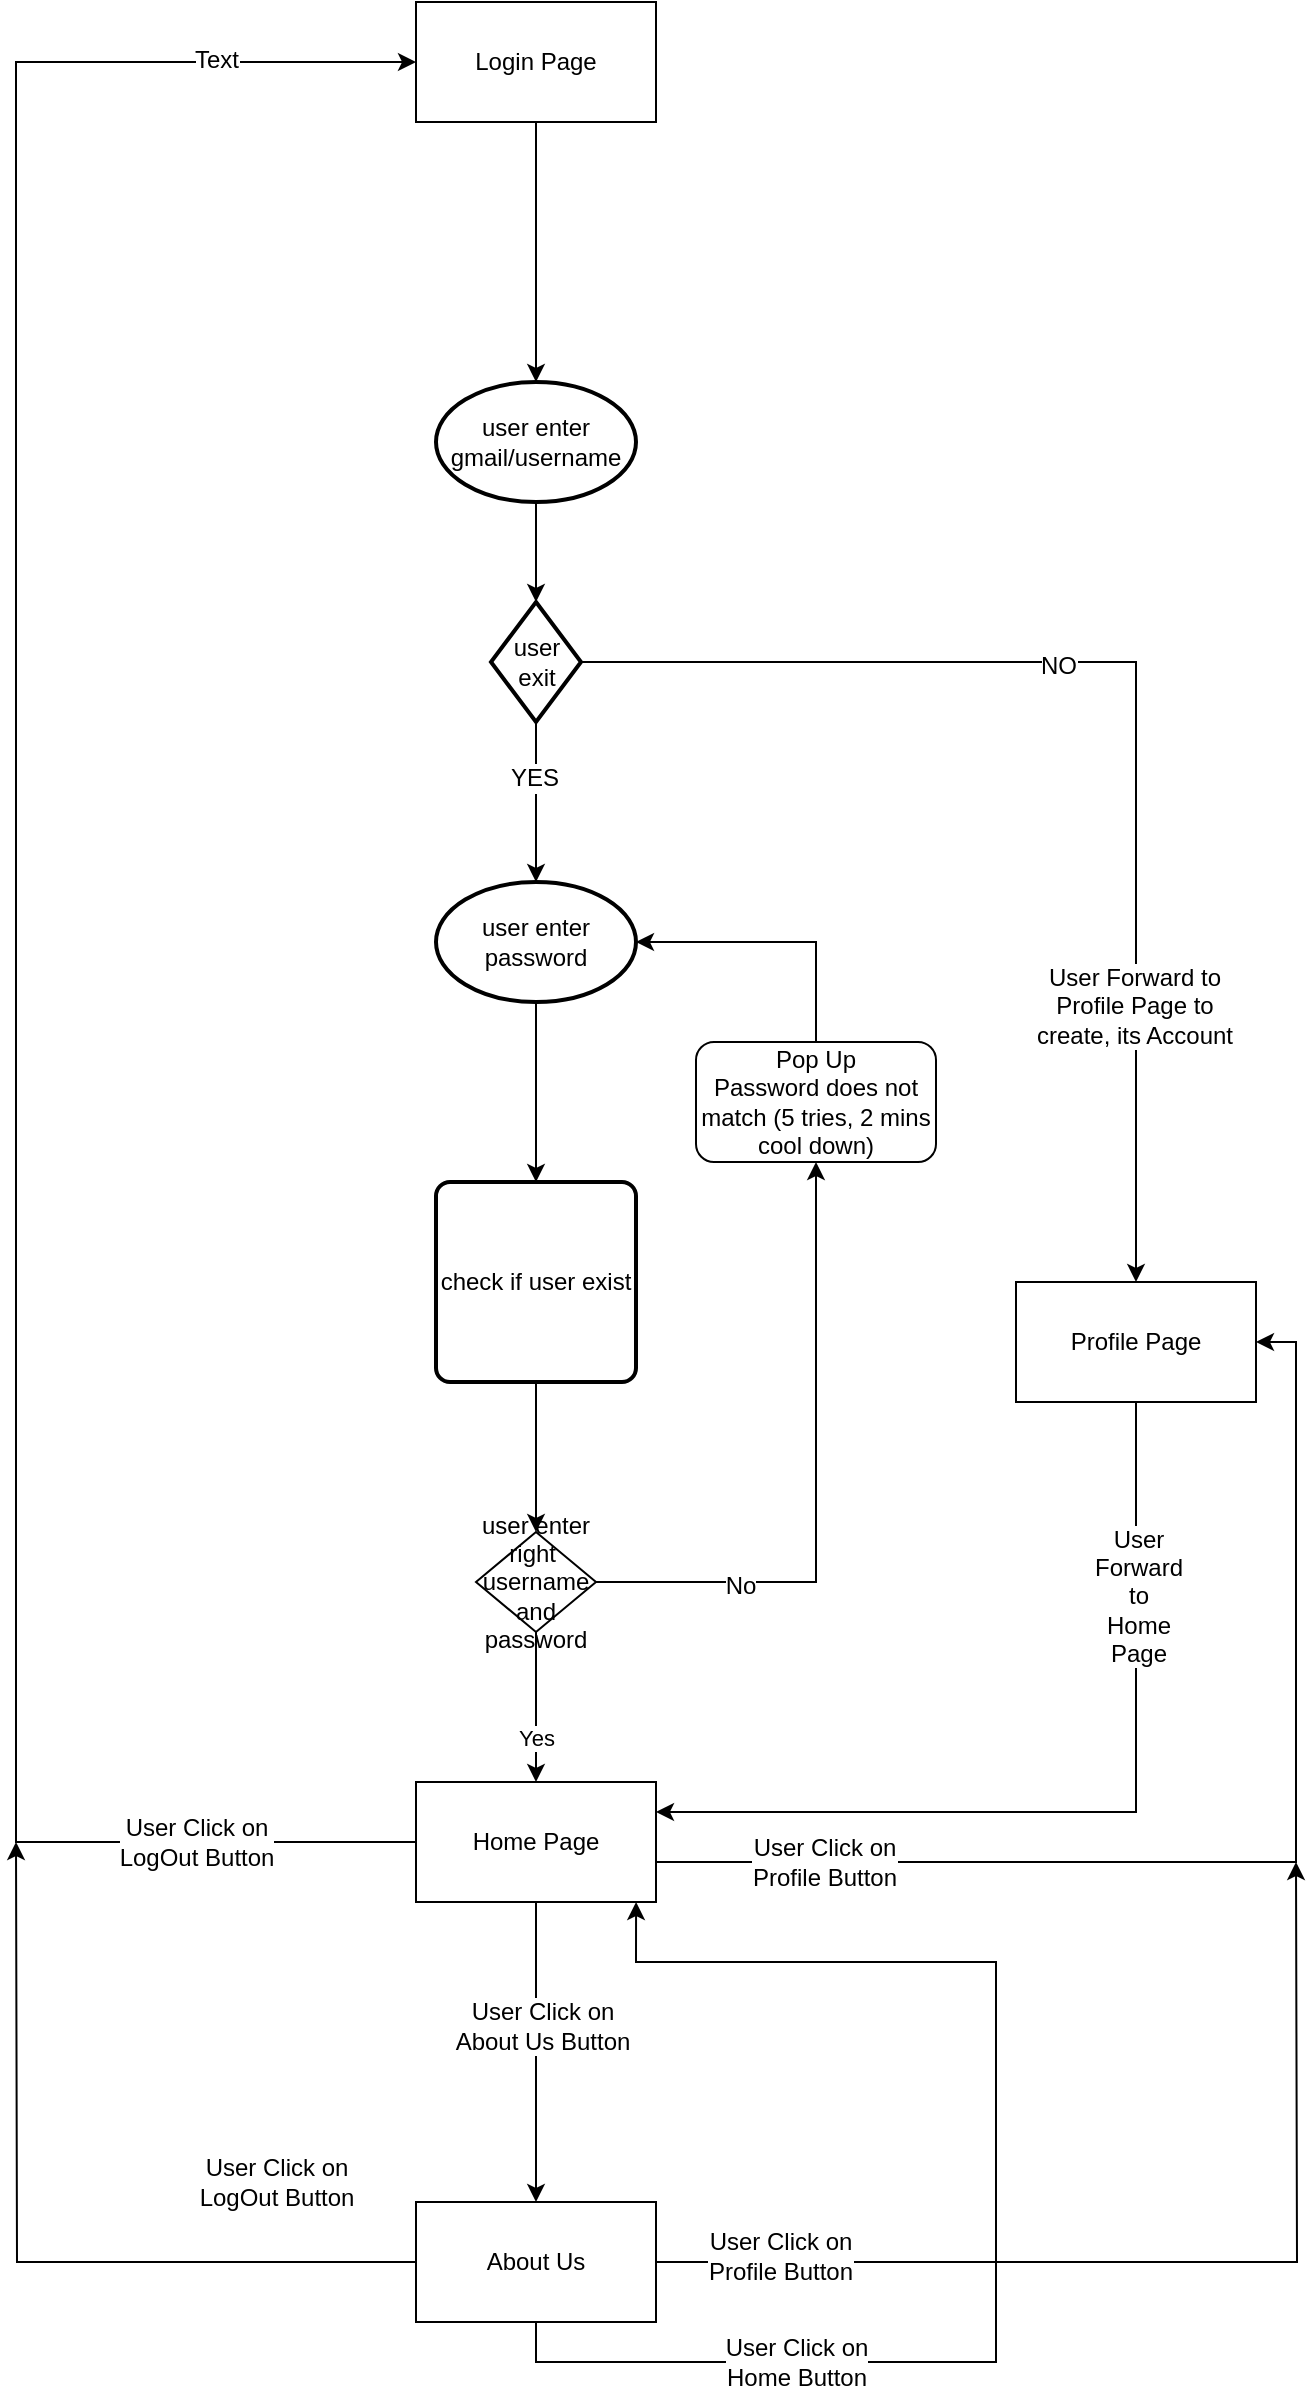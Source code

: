 <mxfile version="12.3.9" type="device" pages="1"><diagram id="MRHEjCnrXFDZfwmtAC0H" name="Page-1"><mxGraphModel dx="3220" dy="2392" grid="1" gridSize="10" guides="1" tooltips="1" connect="1" arrows="1" fold="1" page="1" pageScale="1" pageWidth="850" pageHeight="1100" math="0" shadow="0"><root><mxCell id="0"/><mxCell id="1" parent="0"/><mxCell id="YeD5tqsKNKXQYDPqt0nX-7" style="edgeStyle=orthogonalEdgeStyle;rounded=0;orthogonalLoop=1;jettySize=auto;html=1;entryX=0.5;entryY=0;entryDx=0;entryDy=0;" parent="1" source="YeD5tqsKNKXQYDPqt0nX-1" target="YeD5tqsKNKXQYDPqt0nX-4" edge="1"><mxGeometry relative="1" as="geometry"/></mxCell><mxCell id="YeD5tqsKNKXQYDPqt0nX-1" value="user enter password" style="strokeWidth=2;html=1;shape=mxgraph.flowchart.start_1;whiteSpace=wrap;" parent="1" vertex="1"><mxGeometry x="10" y="230" width="100" height="60" as="geometry"/></mxCell><mxCell id="YeD5tqsKNKXQYDPqt0nX-8" style="edgeStyle=orthogonalEdgeStyle;rounded=0;orthogonalLoop=1;jettySize=auto;html=1;exitX=0.5;exitY=1;exitDx=0;exitDy=0;exitPerimeter=0;entryX=0.5;entryY=0;entryDx=0;entryDy=0;entryPerimeter=0;" parent="1" source="YeD5tqsKNKXQYDPqt0nX-2" target="YeD5tqsKNKXQYDPqt0nX-1" edge="1"><mxGeometry relative="1" as="geometry"/></mxCell><mxCell id="YeD5tqsKNKXQYDPqt0nX-9" value="&lt;span style=&quot;&quot;&gt;YES&lt;/span&gt;" style="text;html=1;resizable=0;points=[];align=center;verticalAlign=middle;labelBackgroundColor=#FFFFFF;fontColor=#000000;" parent="YeD5tqsKNKXQYDPqt0nX-8" vertex="1" connectable="0"><mxGeometry x="-0.295" y="-1" relative="1" as="geometry"><mxPoint as="offset"/></mxGeometry></mxCell><mxCell id="YeD5tqsKNKXQYDPqt0nX-11" style="edgeStyle=orthogonalEdgeStyle;rounded=0;orthogonalLoop=1;jettySize=auto;html=1;exitX=1;exitY=0.5;exitDx=0;exitDy=0;exitPerimeter=0;entryX=0.5;entryY=0;entryDx=0;entryDy=0;" parent="1" source="YeD5tqsKNKXQYDPqt0nX-2" target="akqg609V1gHPxfoSeOOO-21" edge="1"><mxGeometry relative="1" as="geometry"><Array as="points"><mxPoint x="360" y="120"/></Array><mxPoint x="360" y="160" as="targetPoint"/></mxGeometry></mxCell><mxCell id="YeD5tqsKNKXQYDPqt0nX-12" value="&lt;font&gt;NO&lt;/font&gt;" style="text;html=1;resizable=0;points=[];align=center;verticalAlign=middle;labelBackgroundColor=#FFFFFF;fontColor=#000000;" parent="YeD5tqsKNKXQYDPqt0nX-11" vertex="1" connectable="0"><mxGeometry x="-0.176" y="-4" relative="1" as="geometry"><mxPoint x="-4" y="-2" as="offset"/></mxGeometry></mxCell><mxCell id="akqg609V1gHPxfoSeOOO-28" value="User Forward to &lt;br&gt;Profile Page to &lt;br&gt;create, its Account" style="text;html=1;align=center;verticalAlign=middle;resizable=0;points=[];;labelBackgroundColor=#ffffff;" parent="YeD5tqsKNKXQYDPqt0nX-11" vertex="1" connectable="0"><mxGeometry x="0.53" y="-1" relative="1" as="geometry"><mxPoint as="offset"/></mxGeometry></mxCell><mxCell id="YeD5tqsKNKXQYDPqt0nX-2" value="user exit" style="strokeWidth=2;html=1;shape=mxgraph.flowchart.decision;whiteSpace=wrap;" parent="1" vertex="1"><mxGeometry x="37.5" y="90" width="45" height="60" as="geometry"/></mxCell><mxCell id="akqg609V1gHPxfoSeOOO-3" style="edgeStyle=orthogonalEdgeStyle;rounded=0;orthogonalLoop=1;jettySize=auto;html=1;entryX=0.5;entryY=0;entryDx=0;entryDy=0;" parent="1" source="YeD5tqsKNKXQYDPqt0nX-4" target="akqg609V1gHPxfoSeOOO-2" edge="1"><mxGeometry relative="1" as="geometry"/></mxCell><mxCell id="YeD5tqsKNKXQYDPqt0nX-4" value="check if user exist" style="rounded=1;whiteSpace=wrap;html=1;absoluteArcSize=1;arcSize=14;strokeWidth=2;" parent="1" vertex="1"><mxGeometry x="10" y="380" width="100" height="100" as="geometry"/></mxCell><mxCell id="YeD5tqsKNKXQYDPqt0nX-13" style="edgeStyle=orthogonalEdgeStyle;rounded=0;orthogonalLoop=1;jettySize=auto;html=1;entryX=0.5;entryY=0;entryDx=0;entryDy=0;entryPerimeter=0;" parent="1" source="YeD5tqsKNKXQYDPqt0nX-6" target="YeD5tqsKNKXQYDPqt0nX-2" edge="1"><mxGeometry relative="1" as="geometry"><Array as="points"><mxPoint x="60" y="80"/><mxPoint x="60" y="80"/></Array></mxGeometry></mxCell><mxCell id="YeD5tqsKNKXQYDPqt0nX-6" value="user enter gmail/username" style="strokeWidth=2;html=1;shape=mxgraph.flowchart.start_1;whiteSpace=wrap;" parent="1" vertex="1"><mxGeometry x="10" y="-20" width="100" height="60" as="geometry"/></mxCell><mxCell id="akqg609V1gHPxfoSeOOO-4" style="edgeStyle=orthogonalEdgeStyle;rounded=0;orthogonalLoop=1;jettySize=auto;html=1;entryX=0.5;entryY=1;entryDx=0;entryDy=0;" parent="1" source="akqg609V1gHPxfoSeOOO-2" target="akqg609V1gHPxfoSeOOO-7" edge="1"><mxGeometry relative="1" as="geometry"><mxPoint x="200" y="520" as="targetPoint"/></mxGeometry></mxCell><mxCell id="akqg609V1gHPxfoSeOOO-6" value="No" style="text;html=1;align=center;verticalAlign=middle;resizable=0;points=[];;labelBackgroundColor=#ffffff;" parent="akqg609V1gHPxfoSeOOO-4" vertex="1" connectable="0"><mxGeometry x="-0.551" y="-2" relative="1" as="geometry"><mxPoint as="offset"/></mxGeometry></mxCell><mxCell id="akqg609V1gHPxfoSeOOO-5" value="Yes" style="edgeStyle=orthogonalEdgeStyle;rounded=0;orthogonalLoop=1;jettySize=auto;html=1;" parent="1" source="akqg609V1gHPxfoSeOOO-2" edge="1"><mxGeometry x="0.407" relative="1" as="geometry"><mxPoint x="60" y="680" as="targetPoint"/><Array as="points"><mxPoint x="60" y="630"/><mxPoint x="60" y="630"/></Array><mxPoint as="offset"/></mxGeometry></mxCell><mxCell id="akqg609V1gHPxfoSeOOO-2" value="user enter right&amp;nbsp; username and password" style="rhombus;whiteSpace=wrap;html=1;" parent="1" vertex="1"><mxGeometry x="30" y="555" width="60" height="50" as="geometry"/></mxCell><mxCell id="akqg609V1gHPxfoSeOOO-8" style="edgeStyle=orthogonalEdgeStyle;rounded=0;orthogonalLoop=1;jettySize=auto;html=1;entryX=1;entryY=0.5;entryDx=0;entryDy=0;entryPerimeter=0;" parent="1" source="akqg609V1gHPxfoSeOOO-7" target="YeD5tqsKNKXQYDPqt0nX-1" edge="1"><mxGeometry relative="1" as="geometry"><mxPoint x="200" y="250" as="targetPoint"/><Array as="points"><mxPoint x="200" y="260"/></Array></mxGeometry></mxCell><mxCell id="akqg609V1gHPxfoSeOOO-7" value="Pop Up&lt;br&gt;Password does not match (5 tries, 2 mins cool down)" style="rounded=1;whiteSpace=wrap;html=1;" parent="1" vertex="1"><mxGeometry x="140" y="310" width="120" height="60" as="geometry"/></mxCell><mxCell id="akqg609V1gHPxfoSeOOO-11" style="edgeStyle=orthogonalEdgeStyle;rounded=0;orthogonalLoop=1;jettySize=auto;html=1;entryX=1;entryY=0.5;entryDx=0;entryDy=0;" parent="1" source="akqg609V1gHPxfoSeOOO-9" target="akqg609V1gHPxfoSeOOO-21" edge="1"><mxGeometry relative="1" as="geometry"><mxPoint x="380" y="710" as="targetPoint"/><Array as="points"><mxPoint x="440" y="720"/><mxPoint x="440" y="460"/></Array></mxGeometry></mxCell><mxCell id="akqg609V1gHPxfoSeOOO-14" value="User Click on &lt;br&gt;Profile Button" style="text;html=1;align=center;verticalAlign=middle;resizable=0;points=[];;labelBackgroundColor=#ffffff;" parent="akqg609V1gHPxfoSeOOO-11" vertex="1" connectable="0"><mxGeometry x="-0.092" y="1" relative="1" as="geometry"><mxPoint x="-189" y="1" as="offset"/></mxGeometry></mxCell><mxCell id="akqg609V1gHPxfoSeOOO-12" style="edgeStyle=orthogonalEdgeStyle;rounded=0;orthogonalLoop=1;jettySize=auto;html=1;entryX=0.5;entryY=0;entryDx=0;entryDy=0;" parent="1" source="akqg609V1gHPxfoSeOOO-9" target="akqg609V1gHPxfoSeOOO-30" edge="1"><mxGeometry relative="1" as="geometry"><mxPoint x="60" y="850" as="targetPoint"/></mxGeometry></mxCell><mxCell id="akqg609V1gHPxfoSeOOO-15" value="User Click on &lt;br&gt;About Us Button" style="text;html=1;align=center;verticalAlign=middle;resizable=0;points=[];;labelBackgroundColor=#ffffff;" parent="akqg609V1gHPxfoSeOOO-12" vertex="1" connectable="0"><mxGeometry x="-0.182" y="3" relative="1" as="geometry"><mxPoint as="offset"/></mxGeometry></mxCell><mxCell id="akqg609V1gHPxfoSeOOO-13" style="edgeStyle=orthogonalEdgeStyle;rounded=0;orthogonalLoop=1;jettySize=auto;html=1;entryX=0;entryY=0.5;entryDx=0;entryDy=0;" parent="1" source="akqg609V1gHPxfoSeOOO-9" target="akqg609V1gHPxfoSeOOO-17" edge="1"><mxGeometry relative="1" as="geometry"><mxPoint x="-80" y="-80" as="targetPoint"/><Array as="points"><mxPoint x="-200" y="710"/><mxPoint x="-200" y="-180"/></Array></mxGeometry></mxCell><mxCell id="akqg609V1gHPxfoSeOOO-16" value="User Click on &lt;br&gt;LogOut Button" style="text;html=1;align=center;verticalAlign=middle;resizable=0;points=[];;labelBackgroundColor=#ffffff;" parent="akqg609V1gHPxfoSeOOO-13" vertex="1" connectable="0"><mxGeometry x="0.333" y="2" relative="1" as="geometry"><mxPoint x="92" y="660" as="offset"/></mxGeometry></mxCell><mxCell id="akqg609V1gHPxfoSeOOO-18" value="Text" style="text;html=1;align=center;verticalAlign=middle;resizable=0;points=[];;labelBackgroundColor=#ffffff;" parent="akqg609V1gHPxfoSeOOO-13" vertex="1" connectable="0"><mxGeometry x="0.844" y="1" relative="1" as="geometry"><mxPoint as="offset"/></mxGeometry></mxCell><mxCell id="akqg609V1gHPxfoSeOOO-9" value="Home Page" style="rounded=0;whiteSpace=wrap;html=1;" parent="1" vertex="1"><mxGeometry y="680" width="120" height="60" as="geometry"/></mxCell><mxCell id="akqg609V1gHPxfoSeOOO-19" style="edgeStyle=orthogonalEdgeStyle;rounded=0;orthogonalLoop=1;jettySize=auto;html=1;exitX=0.5;exitY=1;exitDx=0;exitDy=0;entryX=0.5;entryY=0;entryDx=0;entryDy=0;entryPerimeter=0;" parent="1" source="akqg609V1gHPxfoSeOOO-17" target="YeD5tqsKNKXQYDPqt0nX-6" edge="1"><mxGeometry relative="1" as="geometry"/></mxCell><mxCell id="akqg609V1gHPxfoSeOOO-17" value="Login Page" style="rounded=0;whiteSpace=wrap;html=1;" parent="1" vertex="1"><mxGeometry y="-210" width="120" height="60" as="geometry"/></mxCell><mxCell id="akqg609V1gHPxfoSeOOO-23" style="edgeStyle=orthogonalEdgeStyle;rounded=0;orthogonalLoop=1;jettySize=auto;html=1;entryX=1;entryY=0.25;entryDx=0;entryDy=0;" parent="1" source="akqg609V1gHPxfoSeOOO-21" target="akqg609V1gHPxfoSeOOO-9" edge="1"><mxGeometry relative="1" as="geometry"><Array as="points"><mxPoint x="360" y="695"/></Array></mxGeometry></mxCell><mxCell id="akqg609V1gHPxfoSeOOO-24" value="&lt;span style=&quot;white-space: normal;&quot;&gt;User Forward to Home Page&lt;/span&gt;" style="text;html=1;align=center;verticalAlign=middle;resizable=0;points=[];;labelBackgroundColor=#FFFFFF;fontColor=#000000;" parent="akqg609V1gHPxfoSeOOO-23" vertex="1" connectable="0"><mxGeometry x="-0.563" y="1" relative="1" as="geometry"><mxPoint as="offset"/></mxGeometry></mxCell><mxCell id="akqg609V1gHPxfoSeOOO-21" value="Profile Page" style="rounded=0;whiteSpace=wrap;html=1;" parent="1" vertex="1"><mxGeometry x="300" y="430" width="120" height="60" as="geometry"/></mxCell><mxCell id="akqg609V1gHPxfoSeOOO-31" style="edgeStyle=orthogonalEdgeStyle;rounded=0;orthogonalLoop=1;jettySize=auto;html=1;exitX=0.5;exitY=1;exitDx=0;exitDy=0;entryX=0.917;entryY=1;entryDx=0;entryDy=0;entryPerimeter=0;" parent="1" source="akqg609V1gHPxfoSeOOO-30" target="akqg609V1gHPxfoSeOOO-9" edge="1"><mxGeometry relative="1" as="geometry"><mxPoint x="70" y="970" as="targetPoint"/><Array as="points"><mxPoint x="60" y="970"/><mxPoint x="290" y="970"/><mxPoint x="290" y="770"/><mxPoint x="110" y="770"/></Array></mxGeometry></mxCell><mxCell id="akqg609V1gHPxfoSeOOO-32" style="edgeStyle=orthogonalEdgeStyle;rounded=0;orthogonalLoop=1;jettySize=auto;html=1;exitX=0;exitY=0.5;exitDx=0;exitDy=0;" parent="1" source="akqg609V1gHPxfoSeOOO-30" edge="1"><mxGeometry relative="1" as="geometry"><mxPoint x="-200" y="710" as="targetPoint"/></mxGeometry></mxCell><mxCell id="akqg609V1gHPxfoSeOOO-33" style="edgeStyle=orthogonalEdgeStyle;rounded=0;orthogonalLoop=1;jettySize=auto;html=1;exitX=1;exitY=0.5;exitDx=0;exitDy=0;" parent="1" source="akqg609V1gHPxfoSeOOO-30" edge="1"><mxGeometry relative="1" as="geometry"><mxPoint x="440" y="720" as="targetPoint"/></mxGeometry></mxCell><mxCell id="akqg609V1gHPxfoSeOOO-30" value="About Us" style="rounded=0;whiteSpace=wrap;html=1;" parent="1" vertex="1"><mxGeometry y="890" width="120" height="60" as="geometry"/></mxCell><mxCell id="akqg609V1gHPxfoSeOOO-34" value="User Click on &lt;br&gt;LogOut Button" style="text;html=1;align=center;verticalAlign=middle;resizable=0;points=[];;labelBackgroundColor=#ffffff;" parent="1" vertex="1" connectable="0"><mxGeometry x="0.333" y="2" relative="1" as="geometry"><mxPoint x="-70" y="880" as="offset"/></mxGeometry></mxCell><mxCell id="akqg609V1gHPxfoSeOOO-40" value="User Click on &lt;br&gt;Profile Button" style="text;html=1;align=center;verticalAlign=middle;resizable=0;points=[];;labelBackgroundColor=#ffffff;" parent="1" vertex="1" connectable="0"><mxGeometry x="-0.092" y="1" relative="1" as="geometry"><mxPoint x="181.5" y="916.5" as="offset"/></mxGeometry></mxCell><mxCell id="akqg609V1gHPxfoSeOOO-41" value="User Click on &lt;br&gt;Home Button" style="text;html=1;align=center;verticalAlign=middle;resizable=0;points=[];;labelBackgroundColor=#ffffff;" parent="1" vertex="1" connectable="0"><mxGeometry x="-0.092" y="1" relative="1" as="geometry"><mxPoint x="190" y="970" as="offset"/></mxGeometry></mxCell></root></mxGraphModel></diagram></mxfile>